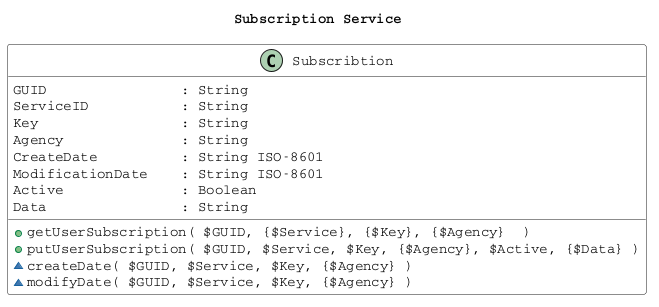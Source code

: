 @startuml
title
    Subscription Service  
end title

' Removing color and border from cards
skinparam cardBorderColor none
skinparam cardBackgroundColor none
skinparam cardShadowing false
skinparam defaultFontName Courier
'skinparam defaultFontName Lucinda Sans Typewriter
skinparam BackgroundColor White

skinparam class {
	BackgroundColor White
}

class Subscribtion {
	'BackgroundColor White
	{field}	GUID                : String
	{field}	ServiceID           : String
	{field}	Key                 : String
	{field}	Agency              : String
	{field}	CreateDate          : String ISO-8601
	{field}	ModificationDate    : String ISO-8601
	{field}	Active              : Boolean
	{field}	Data                : String

	+{method}	getUserSubscription( $GUID, {$Service}, {$Key}, {$Agency}  )
	+{method}	putUserSubscription( $GUID, $Service, $Key, {$Agency}, $Active, {$Data} )
	~createDate( $GUID, $Service, $Key, {$Agency} )
	~modifyDate( $GUID, $Service, $Key, {$Agency} )

}

'listfonts
@enduml
